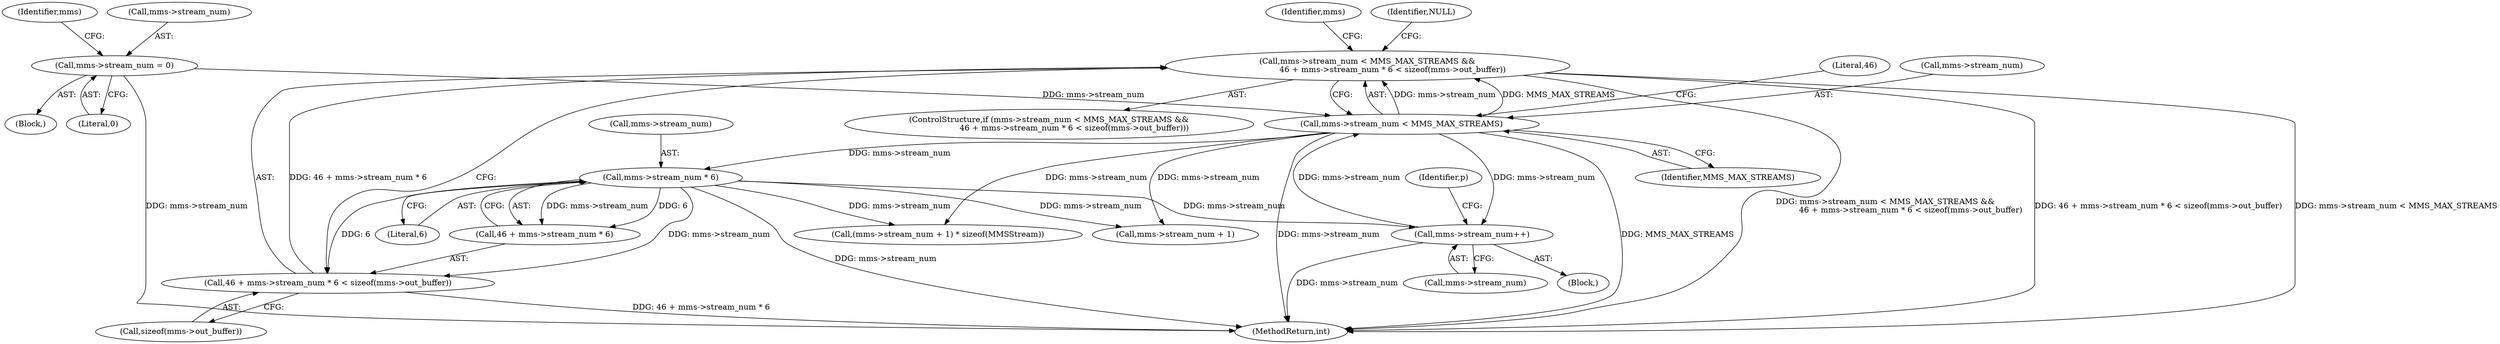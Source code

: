 digraph "0_FFmpeg_cced03dd667a5df6df8fd40d8de0bff477ee02e8@API" {
"1000294" [label="(Call,mms->stream_num < MMS_MAX_STREAMS &&\n                    46 + mms->stream_num * 6 < sizeof(mms->out_buffer))"];
"1000295" [label="(Call,mms->stream_num < MMS_MAX_STREAMS)"];
"1000352" [label="(Call,mms->stream_num++)"];
"1000303" [label="(Call,mms->stream_num * 6)"];
"1000115" [label="(Call,mms->stream_num = 0)"];
"1000300" [label="(Call,46 + mms->stream_num * 6 < sizeof(mms->out_buffer))"];
"1000325" [label="(Call,(mms->stream_num + 1) * sizeof(MMSStream))"];
"1000326" [label="(Call,mms->stream_num + 1)"];
"1000307" [label="(Literal,6)"];
"1000315" [label="(Identifier,mms)"];
"1000491" [label="(Identifier,p)"];
"1000495" [label="(MethodReturn,int)"];
"1000294" [label="(Call,mms->stream_num < MMS_MAX_STREAMS &&\n                    46 + mms->stream_num * 6 < sizeof(mms->out_buffer))"];
"1000303" [label="(Call,mms->stream_num * 6)"];
"1000301" [label="(Call,46 + mms->stream_num * 6)"];
"1000295" [label="(Call,mms->stream_num < MMS_MAX_STREAMS)"];
"1000359" [label="(Identifier,NULL)"];
"1000353" [label="(Call,mms->stream_num)"];
"1000119" [label="(Literal,0)"];
"1000308" [label="(Call,sizeof(mms->out_buffer))"];
"1000312" [label="(Block,)"];
"1000299" [label="(Identifier,MMS_MAX_STREAMS)"];
"1000124" [label="(Identifier,mms)"];
"1000300" [label="(Call,46 + mms->stream_num * 6 < sizeof(mms->out_buffer))"];
"1000293" [label="(ControlStructure,if (mms->stream_num < MMS_MAX_STREAMS &&\n                    46 + mms->stream_num * 6 < sizeof(mms->out_buffer)))"];
"1000304" [label="(Call,mms->stream_num)"];
"1000116" [label="(Call,mms->stream_num)"];
"1000115" [label="(Call,mms->stream_num = 0)"];
"1000105" [label="(Block,)"];
"1000352" [label="(Call,mms->stream_num++)"];
"1000302" [label="(Literal,46)"];
"1000296" [label="(Call,mms->stream_num)"];
"1000294" -> "1000293"  [label="AST: "];
"1000294" -> "1000295"  [label="CFG: "];
"1000294" -> "1000300"  [label="CFG: "];
"1000295" -> "1000294"  [label="AST: "];
"1000300" -> "1000294"  [label="AST: "];
"1000315" -> "1000294"  [label="CFG: "];
"1000359" -> "1000294"  [label="CFG: "];
"1000294" -> "1000495"  [label="DDG: mms->stream_num < MMS_MAX_STREAMS &&\n                    46 + mms->stream_num * 6 < sizeof(mms->out_buffer)"];
"1000294" -> "1000495"  [label="DDG: 46 + mms->stream_num * 6 < sizeof(mms->out_buffer)"];
"1000294" -> "1000495"  [label="DDG: mms->stream_num < MMS_MAX_STREAMS"];
"1000295" -> "1000294"  [label="DDG: mms->stream_num"];
"1000295" -> "1000294"  [label="DDG: MMS_MAX_STREAMS"];
"1000300" -> "1000294"  [label="DDG: 46 + mms->stream_num * 6"];
"1000295" -> "1000299"  [label="CFG: "];
"1000296" -> "1000295"  [label="AST: "];
"1000299" -> "1000295"  [label="AST: "];
"1000302" -> "1000295"  [label="CFG: "];
"1000295" -> "1000495"  [label="DDG: mms->stream_num"];
"1000295" -> "1000495"  [label="DDG: MMS_MAX_STREAMS"];
"1000352" -> "1000295"  [label="DDG: mms->stream_num"];
"1000115" -> "1000295"  [label="DDG: mms->stream_num"];
"1000295" -> "1000303"  [label="DDG: mms->stream_num"];
"1000295" -> "1000325"  [label="DDG: mms->stream_num"];
"1000295" -> "1000326"  [label="DDG: mms->stream_num"];
"1000295" -> "1000352"  [label="DDG: mms->stream_num"];
"1000352" -> "1000312"  [label="AST: "];
"1000352" -> "1000353"  [label="CFG: "];
"1000353" -> "1000352"  [label="AST: "];
"1000491" -> "1000352"  [label="CFG: "];
"1000352" -> "1000495"  [label="DDG: mms->stream_num"];
"1000303" -> "1000352"  [label="DDG: mms->stream_num"];
"1000303" -> "1000301"  [label="AST: "];
"1000303" -> "1000307"  [label="CFG: "];
"1000304" -> "1000303"  [label="AST: "];
"1000307" -> "1000303"  [label="AST: "];
"1000301" -> "1000303"  [label="CFG: "];
"1000303" -> "1000495"  [label="DDG: mms->stream_num"];
"1000303" -> "1000300"  [label="DDG: mms->stream_num"];
"1000303" -> "1000300"  [label="DDG: 6"];
"1000303" -> "1000301"  [label="DDG: mms->stream_num"];
"1000303" -> "1000301"  [label="DDG: 6"];
"1000303" -> "1000325"  [label="DDG: mms->stream_num"];
"1000303" -> "1000326"  [label="DDG: mms->stream_num"];
"1000115" -> "1000105"  [label="AST: "];
"1000115" -> "1000119"  [label="CFG: "];
"1000116" -> "1000115"  [label="AST: "];
"1000119" -> "1000115"  [label="AST: "];
"1000124" -> "1000115"  [label="CFG: "];
"1000115" -> "1000495"  [label="DDG: mms->stream_num"];
"1000300" -> "1000308"  [label="CFG: "];
"1000301" -> "1000300"  [label="AST: "];
"1000308" -> "1000300"  [label="AST: "];
"1000300" -> "1000495"  [label="DDG: 46 + mms->stream_num * 6"];
}
